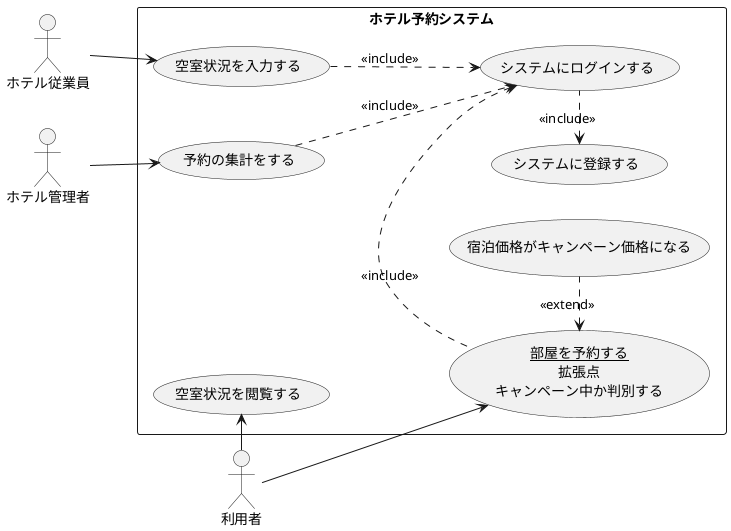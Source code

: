 @startuml ホテル予約システム
left to right direction
actor 利用者
actor ホテル従業員
actor ホテル管理者
rectangle ホテル予約システム{
usecase 空室状況を閲覧する
usecase 空室状況を入力する
usecase 予約の集計をする
usecase システムにログインする
usecase システムに登録する
usecase (<u>部屋を予約する</u>\n拡張点\nキャンペーン中か判別する) as input
usecase 宿泊価格がキャンペーン価格になる
}
input <. (宿泊価格がキャンペーン価格になる) : <<extend>>
システムにログインする <. input : << include >>
input <- 利用者
システムに登録する <. システムにログインする : <<include>>
利用者 -> 空室状況を閲覧する
ホテル従業員 --> 空室状況を入力する
ホテル管理者 --> 予約の集計をする
空室状況を入力する ..> システムにログインする : <<include>>
予約の集計をする ..> システムにログインする : <<include>>
@enduml